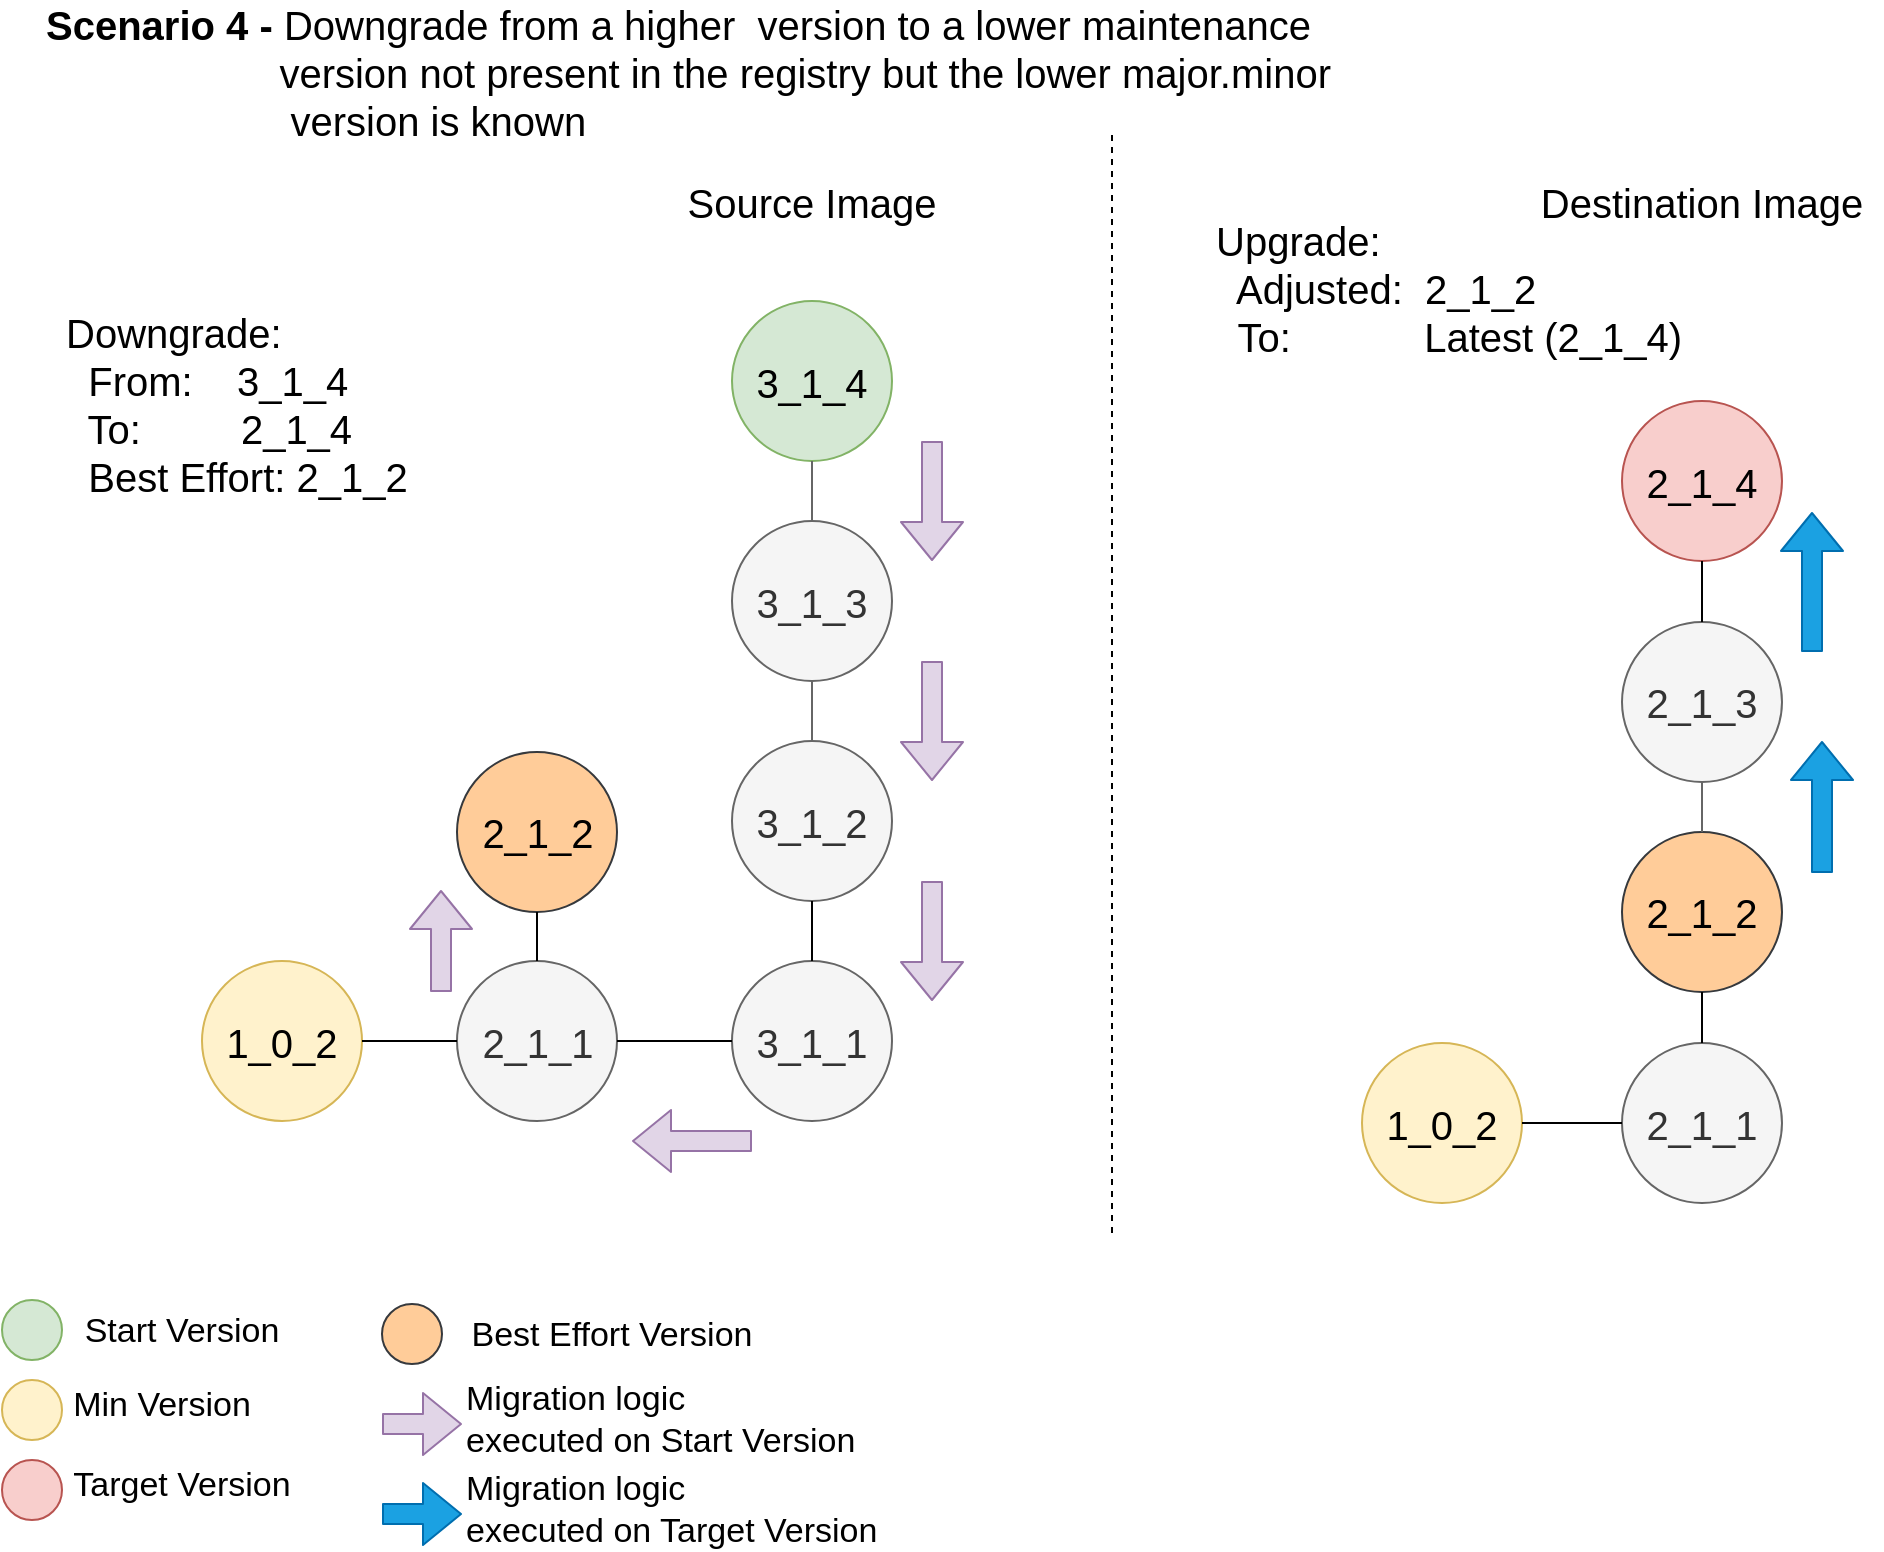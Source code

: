 <mxfile pages="1" version="11.2.5" type="device"><diagram id="9E1KUm-vGZgVrJ2iB9Vl" name="Page-1"><mxGraphModel dx="1102" dy="944" grid="1" gridSize="10" guides="1" tooltips="1" connect="1" arrows="1" fold="1" page="1" pageScale="1" pageWidth="1100" pageHeight="850" math="0" shadow="0"><root><mxCell id="0"/><mxCell id="1" parent="0"/><mxCell id="Z88FInItlsHQhRWIjukK-1" value="&lt;font style=&quot;font-size: 20px&quot;&gt;2_1_1&lt;/font&gt;" style="ellipse;whiteSpace=wrap;html=1;aspect=fixed;shadow=0;fillColor=#f5f5f5;strokeColor=#666666;fontColor=#333333;" parent="1" vertex="1"><mxGeometry x="267.5" y="514.5" width="80" height="80" as="geometry"/></mxCell><mxCell id="Z88FInItlsHQhRWIjukK-3" value="&lt;font style=&quot;font-size: 20px&quot;&gt;3_1_1&lt;/font&gt;" style="ellipse;whiteSpace=wrap;html=1;aspect=fixed;shadow=0;fillColor=#f5f5f5;strokeColor=#666666;fontColor=#333333;" parent="1" vertex="1"><mxGeometry x="405" y="514.5" width="80" height="80" as="geometry"/></mxCell><mxCell id="Z88FInItlsHQhRWIjukK-10" value="&lt;font style=&quot;font-size: 20px&quot;&gt;3_1_2&lt;/font&gt;" style="ellipse;whiteSpace=wrap;html=1;aspect=fixed;shadow=0;fillColor=#f5f5f5;strokeColor=#666666;fontColor=#333333;" parent="1" vertex="1"><mxGeometry x="405" y="404.5" width="80" height="80" as="geometry"/></mxCell><mxCell id="Z88FInItlsHQhRWIjukK-11" value="&lt;font style=&quot;font-size: 20px&quot;&gt;3_1_3&lt;/font&gt;" style="ellipse;whiteSpace=wrap;html=1;aspect=fixed;shadow=0;fillColor=#f5f5f5;strokeColor=#666666;fontColor=#333333;" parent="1" vertex="1"><mxGeometry x="405" y="294.5" width="80" height="80" as="geometry"/></mxCell><mxCell id="Z88FInItlsHQhRWIjukK-12" value="&lt;font style=&quot;font-size: 20px&quot;&gt;3_1_4&lt;/font&gt;" style="ellipse;whiteSpace=wrap;html=1;aspect=fixed;shadow=0;fillColor=#d5e8d4;strokeColor=#82b366;" parent="1" vertex="1"><mxGeometry x="405" y="184.5" width="80" height="80" as="geometry"/></mxCell><mxCell id="Z88FInItlsHQhRWIjukK-17" value="" style="endArrow=none;html=1;exitX=1;exitY=0.5;exitDx=0;exitDy=0;" parent="1" source="Z88FInItlsHQhRWIjukK-1" target="Z88FInItlsHQhRWIjukK-3" edge="1"><mxGeometry width="50" height="50" relative="1" as="geometry"><mxPoint x="343" y="554.5" as="sourcePoint"/><mxPoint x="275.0" y="554.5" as="targetPoint"/></mxGeometry></mxCell><mxCell id="Z88FInItlsHQhRWIjukK-25" value="" style="endArrow=none;html=1;entryX=0.5;entryY=0;entryDx=0;entryDy=0;exitX=0.5;exitY=1;exitDx=0;exitDy=0;fillColor=#f5f5f5;strokeColor=#666666;" parent="1" source="Z88FInItlsHQhRWIjukK-12" target="Z88FInItlsHQhRWIjukK-11" edge="1"><mxGeometry width="50" height="50" relative="1" as="geometry"><mxPoint x="535" y="284.5" as="sourcePoint"/><mxPoint x="585" y="284.5" as="targetPoint"/></mxGeometry></mxCell><mxCell id="Z88FInItlsHQhRWIjukK-26" value="" style="endArrow=none;html=1;entryX=0.5;entryY=0;entryDx=0;entryDy=0;exitX=0.5;exitY=1;exitDx=0;exitDy=0;fillColor=#f5f5f5;strokeColor=#666666;" parent="1" source="Z88FInItlsHQhRWIjukK-11" target="Z88FInItlsHQhRWIjukK-10" edge="1"><mxGeometry width="50" height="50" relative="1" as="geometry"><mxPoint x="315" y="644.5" as="sourcePoint"/><mxPoint x="365" y="644.5" as="targetPoint"/></mxGeometry></mxCell><mxCell id="Z88FInItlsHQhRWIjukK-27" value="" style="endArrow=none;html=1;entryX=0.5;entryY=0;entryDx=0;entryDy=0;exitX=0.5;exitY=1;exitDx=0;exitDy=0;" parent="1" source="Z88FInItlsHQhRWIjukK-10" target="Z88FInItlsHQhRWIjukK-3" edge="1"><mxGeometry width="50" height="50" relative="1" as="geometry"><mxPoint x="325" y="654.5" as="sourcePoint"/><mxPoint x="375" y="654.5" as="targetPoint"/></mxGeometry></mxCell><mxCell id="Z88FInItlsHQhRWIjukK-32" value="" style="shape=flexArrow;endArrow=classic;html=1;fillColor=#e1d5e7;strokeColor=#9673a6;" parent="1" edge="1"><mxGeometry width="50" height="50" relative="1" as="geometry"><mxPoint x="505" y="254.5" as="sourcePoint"/><mxPoint x="505" y="314.5" as="targetPoint"/></mxGeometry></mxCell><mxCell id="Z88FInItlsHQhRWIjukK-38" value="&lt;font style=&quot;font-size: 20px&quot;&gt;Downgrade:&lt;br&gt;&amp;nbsp; From:&amp;nbsp; &amp;nbsp; 3_1_4&lt;br&gt;&amp;nbsp; To:&amp;nbsp; &amp;nbsp; &amp;nbsp; &amp;nbsp; &amp;nbsp;2_1_4&lt;br&gt;&amp;nbsp; Best Effort: 2_1_2&lt;br&gt;&lt;/font&gt;" style="text;html=1;strokeColor=none;fillColor=none;align=left;verticalAlign=middle;whiteSpace=wrap;rounded=0;shadow=0;" parent="1" vertex="1"><mxGeometry x="70" y="180" width="200" height="111" as="geometry"/></mxCell><mxCell id="Z88FInItlsHQhRWIjukK-40" value="" style="shape=flexArrow;endArrow=classic;html=1;fillColor=#e1d5e7;strokeColor=#9673a6;" parent="1" edge="1"><mxGeometry width="50" height="50" relative="1" as="geometry"><mxPoint x="505" y="364.5" as="sourcePoint"/><mxPoint x="505" y="424.5" as="targetPoint"/></mxGeometry></mxCell><mxCell id="Z88FInItlsHQhRWIjukK-41" value="" style="shape=flexArrow;endArrow=classic;html=1;fillColor=#e1d5e7;strokeColor=#9673a6;" parent="1" edge="1"><mxGeometry width="50" height="50" relative="1" as="geometry"><mxPoint x="505" y="474.5" as="sourcePoint"/><mxPoint x="505" y="534.5" as="targetPoint"/></mxGeometry></mxCell><mxCell id="nQ3EJKVobmjsmFLbN_a_-1" value="" style="endArrow=none;dashed=1;html=1;" parent="1" edge="1"><mxGeometry width="50" height="50" relative="1" as="geometry"><mxPoint x="595" y="650.5" as="sourcePoint"/><mxPoint x="595" y="98.5" as="targetPoint"/></mxGeometry></mxCell><mxCell id="nQ3EJKVobmjsmFLbN_a_-2" value="&lt;font style=&quot;font-size: 20px&quot;&gt;1_0_2&lt;/font&gt;" style="ellipse;whiteSpace=wrap;html=1;aspect=fixed;shadow=0;fillColor=#fff2cc;strokeColor=#d6b656;" parent="1" vertex="1"><mxGeometry x="720" y="555.5" width="80" height="80" as="geometry"/></mxCell><mxCell id="nQ3EJKVobmjsmFLbN_a_-3" value="&lt;font style=&quot;font-size: 20px&quot;&gt;2_1_1&lt;/font&gt;" style="ellipse;whiteSpace=wrap;html=1;aspect=fixed;shadow=0;fillColor=#f5f5f5;strokeColor=#666666;fontColor=#333333;" parent="1" vertex="1"><mxGeometry x="850" y="555.5" width="80" height="80" as="geometry"/></mxCell><mxCell id="nQ3EJKVobmjsmFLbN_a_-5" value="&lt;font style=&quot;font-size: 20px&quot;&gt;2_1_2&lt;/font&gt;" style="ellipse;whiteSpace=wrap;html=1;aspect=fixed;shadow=0;fillColor=#ffcc99;strokeColor=#36393d;" parent="1" vertex="1"><mxGeometry x="850" y="450" width="80" height="80" as="geometry"/></mxCell><mxCell id="nQ3EJKVobmjsmFLbN_a_-6" value="&lt;font style=&quot;font-size: 20px&quot;&gt;2_1_3&lt;/font&gt;" style="ellipse;whiteSpace=wrap;html=1;aspect=fixed;shadow=0;fillColor=#f5f5f5;strokeColor=#666666;fontColor=#333333;" parent="1" vertex="1"><mxGeometry x="850" y="345" width="80" height="80" as="geometry"/></mxCell><mxCell id="nQ3EJKVobmjsmFLbN_a_-10" value="" style="endArrow=none;html=1;entryX=0;entryY=0.5;entryDx=0;entryDy=0;exitX=1;exitY=0.5;exitDx=0;exitDy=0;" parent="1" source="nQ3EJKVobmjsmFLbN_a_-2" target="nQ3EJKVobmjsmFLbN_a_-3" edge="1"><mxGeometry width="50" height="50" relative="1" as="geometry"><mxPoint x="810" y="595.5" as="sourcePoint"/><mxPoint x="740" y="660" as="targetPoint"/></mxGeometry></mxCell><mxCell id="nQ3EJKVobmjsmFLbN_a_-12" value="" style="endArrow=none;html=1;entryX=0.5;entryY=0;entryDx=0;entryDy=0;exitX=0.5;exitY=1;exitDx=0;exitDy=0;" parent="1" source="nQ3EJKVobmjsmFLbN_a_-5" target="nQ3EJKVobmjsmFLbN_a_-3" edge="1"><mxGeometry width="50" height="50" relative="1" as="geometry"><mxPoint x="890" y="540" as="sourcePoint"/><mxPoint x="940" y="540" as="targetPoint"/></mxGeometry></mxCell><mxCell id="nQ3EJKVobmjsmFLbN_a_-13" value="" style="endArrow=none;html=1;entryX=0.5;entryY=1;entryDx=0;entryDy=0;exitX=0.5;exitY=0;exitDx=0;exitDy=0;fillColor=#f5f5f5;strokeColor=#666666;" parent="1" source="nQ3EJKVobmjsmFLbN_a_-5" target="nQ3EJKVobmjsmFLbN_a_-6" edge="1"><mxGeometry width="50" height="50" relative="1" as="geometry"><mxPoint x="750" y="470" as="sourcePoint"/><mxPoint x="800" y="470" as="targetPoint"/></mxGeometry></mxCell><mxCell id="nQ3EJKVobmjsmFLbN_a_-18" value="&lt;font style=&quot;font-size: 20px&quot;&gt;Upgrade:&lt;br&gt;&amp;nbsp; Adjusted:&amp;nbsp; 2_1_2&lt;br&gt;&amp;nbsp; To:&amp;nbsp; &amp;nbsp; &amp;nbsp; &amp;nbsp; &amp;nbsp; &amp;nbsp; Latest (2_1_4)&lt;br&gt;&amp;nbsp; &amp;nbsp;&lt;br&gt;&lt;/font&gt;" style="text;html=1;strokeColor=none;fillColor=none;align=left;verticalAlign=middle;whiteSpace=wrap;rounded=0;shadow=0;" parent="1" vertex="1"><mxGeometry x="645" y="144.5" width="250" height="90" as="geometry"/></mxCell><mxCell id="nQ3EJKVobmjsmFLbN_a_-21" value="&lt;font style=&quot;font-size: 20px&quot;&gt;Source Image&lt;/font&gt;" style="text;html=1;strokeColor=none;fillColor=none;align=center;verticalAlign=middle;whiteSpace=wrap;rounded=0;" parent="1" vertex="1"><mxGeometry x="355" y="124.5" width="180" height="20" as="geometry"/></mxCell><mxCell id="nQ3EJKVobmjsmFLbN_a_-24" value="&lt;font style=&quot;font-size: 20px&quot;&gt;Destination Image&lt;/font&gt;" style="text;html=1;strokeColor=none;fillColor=none;align=center;verticalAlign=middle;whiteSpace=wrap;rounded=0;" parent="1" vertex="1"><mxGeometry x="800" y="124.5" width="180" height="20" as="geometry"/></mxCell><mxCell id="nQ3EJKVobmjsmFLbN_a_-28" value="" style="shape=flexArrow;endArrow=classic;html=1;fillColor=#1ba1e2;strokeColor=#006EAF;" parent="1" edge="1"><mxGeometry width="50" height="50" relative="1" as="geometry"><mxPoint x="950" y="470.5" as="sourcePoint"/><mxPoint x="950" y="404.5" as="targetPoint"/></mxGeometry></mxCell><mxCell id="vxwoFk54VbrX-TVy_X-_-1" value="" style="shape=flexArrow;endArrow=classic;html=1;fillColor=#e1d5e7;strokeColor=#9673a6;" parent="1" edge="1"><mxGeometry width="50" height="50" relative="1" as="geometry"><mxPoint x="259.5" y="530" as="sourcePoint"/><mxPoint x="259.5" y="479" as="targetPoint"/></mxGeometry></mxCell><mxCell id="f2lQbcJlYjvjpAZSG_wY-1" value="" style="ellipse;whiteSpace=wrap;html=1;aspect=fixed;fillColor=#d5e8d4;strokeColor=#82b366;" parent="1" vertex="1"><mxGeometry x="40" y="684" width="30" height="30" as="geometry"/></mxCell><mxCell id="f2lQbcJlYjvjpAZSG_wY-2" value="Start Version" style="text;html=1;strokeColor=none;fillColor=none;align=center;verticalAlign=middle;whiteSpace=wrap;rounded=0;fontSize=17;" parent="1" vertex="1"><mxGeometry x="80" y="682" width="100" height="35" as="geometry"/></mxCell><mxCell id="f2lQbcJlYjvjpAZSG_wY-3" value="" style="ellipse;whiteSpace=wrap;html=1;aspect=fixed;fillColor=#fff2cc;strokeColor=#d6b656;" parent="1" vertex="1"><mxGeometry x="40" y="724" width="30" height="30" as="geometry"/></mxCell><mxCell id="f2lQbcJlYjvjpAZSG_wY-4" value="Min Version" style="text;html=1;strokeColor=none;fillColor=none;align=center;verticalAlign=middle;whiteSpace=wrap;rounded=0;fontSize=17;" parent="1" vertex="1"><mxGeometry x="70" y="719" width="100" height="35" as="geometry"/></mxCell><mxCell id="f2lQbcJlYjvjpAZSG_wY-5" value="" style="ellipse;whiteSpace=wrap;html=1;aspect=fixed;fillColor=#f8cecc;strokeColor=#b85450;" parent="1" vertex="1"><mxGeometry x="40" y="764" width="30" height="30" as="geometry"/></mxCell><mxCell id="f2lQbcJlYjvjpAZSG_wY-6" value="Target Version" style="text;html=1;strokeColor=none;fillColor=none;align=center;verticalAlign=middle;whiteSpace=wrap;rounded=0;fontSize=17;" parent="1" vertex="1"><mxGeometry x="70" y="759" width="120" height="35" as="geometry"/></mxCell><mxCell id="f2lQbcJlYjvjpAZSG_wY-7" value="" style="shape=flexArrow;endArrow=classic;html=1;fillColor=#e1d5e7;strokeColor=#9673a6;" parent="1" edge="1"><mxGeometry width="50" height="50" relative="1" as="geometry"><mxPoint x="230" y="746" as="sourcePoint"/><mxPoint x="270" y="746" as="targetPoint"/></mxGeometry></mxCell><mxCell id="f2lQbcJlYjvjpAZSG_wY-8" value="Migration logic &lt;br&gt;executed on Start Version" style="text;html=1;strokeColor=none;fillColor=none;align=left;verticalAlign=middle;whiteSpace=wrap;rounded=0;fontSize=17;" parent="1" vertex="1"><mxGeometry x="270" y="726" width="310" height="35" as="geometry"/></mxCell><mxCell id="f2lQbcJlYjvjpAZSG_wY-9" value="" style="shape=flexArrow;endArrow=classic;html=1;fillColor=#1ba1e2;strokeColor=#006EAF;" parent="1" edge="1"><mxGeometry width="50" height="50" relative="1" as="geometry"><mxPoint x="230" y="791" as="sourcePoint"/><mxPoint x="270" y="791" as="targetPoint"/></mxGeometry></mxCell><mxCell id="f2lQbcJlYjvjpAZSG_wY-10" value="Migration logic &lt;br&gt;executed on Target Version" style="text;html=1;strokeColor=none;fillColor=none;align=left;verticalAlign=middle;whiteSpace=wrap;rounded=0;fontSize=17;" parent="1" vertex="1"><mxGeometry x="270" y="771" width="310" height="35" as="geometry"/></mxCell><mxCell id="_y8AkfmS0SeXPUdcSUgY-2" value="&lt;font style=&quot;font-size: 20px&quot;&gt;&lt;b&gt;Scenario 4 - &lt;/b&gt;Downgrade from a higher&amp;nbsp; version to a lower maintenance&amp;nbsp; &amp;nbsp; &amp;nbsp; &amp;nbsp; &amp;nbsp; &amp;nbsp; &amp;nbsp; &amp;nbsp; &amp;nbsp; &amp;nbsp; &amp;nbsp; &amp;nbsp; &amp;nbsp; &amp;nbsp;version not present in the registry but the lower major.minor&lt;br&gt;&amp;nbsp; &amp;nbsp; &amp;nbsp; &amp;nbsp; &amp;nbsp; &amp;nbsp; &amp;nbsp; &amp;nbsp; &amp;nbsp; &amp;nbsp; &amp;nbsp; version is known&lt;/font&gt;" style="text;html=1;strokeColor=none;fillColor=none;align=left;verticalAlign=middle;whiteSpace=wrap;rounded=0;" parent="1" vertex="1"><mxGeometry x="60" y="60" width="670" height="20" as="geometry"/></mxCell><mxCell id="_y8AkfmS0SeXPUdcSUgY-7" value="" style="shape=flexArrow;endArrow=classic;html=1;fillColor=#1ba1e2;strokeColor=#006EAF;" parent="1" edge="1"><mxGeometry width="50" height="50" relative="1" as="geometry"><mxPoint x="945" y="360" as="sourcePoint"/><mxPoint x="945" y="290" as="targetPoint"/></mxGeometry></mxCell><mxCell id="NDy4h4xFK8BIJw1gBcAO-2" value="" style="ellipse;whiteSpace=wrap;html=1;aspect=fixed;fillColor=#ffcc99;strokeColor=#36393d;" parent="1" vertex="1"><mxGeometry x="230" y="686" width="30" height="30" as="geometry"/></mxCell><mxCell id="NDy4h4xFK8BIJw1gBcAO-3" value="Best Effort Version" style="text;html=1;strokeColor=none;fillColor=none;align=center;verticalAlign=middle;whiteSpace=wrap;rounded=0;fontSize=17;" parent="1" vertex="1"><mxGeometry x="270" y="684" width="150" height="35" as="geometry"/></mxCell><mxCell id="xRph02bADE3ueh20qJ-G-1" value="&lt;font style=&quot;font-size: 20px&quot;&gt;1_0_2&lt;/font&gt;" style="ellipse;whiteSpace=wrap;html=1;aspect=fixed;shadow=0;fillColor=#fff2cc;strokeColor=#d6b656;" parent="1" vertex="1"><mxGeometry x="140" y="514.5" width="80" height="80" as="geometry"/></mxCell><mxCell id="xRph02bADE3ueh20qJ-G-2" value="&lt;font style=&quot;font-size: 20px&quot;&gt;2_1_2&lt;/font&gt;" style="ellipse;whiteSpace=wrap;html=1;aspect=fixed;shadow=0;fillColor=#ffcc99;strokeColor=#36393d;" parent="1" vertex="1"><mxGeometry x="267.5" y="410" width="80" height="80" as="geometry"/></mxCell><mxCell id="xRph02bADE3ueh20qJ-G-3" value="" style="endArrow=none;html=1;entryX=0.5;entryY=1;entryDx=0;entryDy=0;exitX=0.5;exitY=0;exitDx=0;exitDy=0;" parent="1" source="Z88FInItlsHQhRWIjukK-1" target="xRph02bADE3ueh20qJ-G-2" edge="1"><mxGeometry width="50" height="50" relative="1" as="geometry"><mxPoint x="140" y="880" as="sourcePoint"/><mxPoint x="190" y="830" as="targetPoint"/></mxGeometry></mxCell><mxCell id="xRph02bADE3ueh20qJ-G-4" value="" style="endArrow=none;html=1;entryX=1;entryY=0.5;entryDx=0;entryDy=0;exitX=0;exitY=0.5;exitDx=0;exitDy=0;" parent="1" source="Z88FInItlsHQhRWIjukK-1" target="xRph02bADE3ueh20qJ-G-1" edge="1"><mxGeometry width="50" height="50" relative="1" as="geometry"><mxPoint x="140" y="880" as="sourcePoint"/><mxPoint x="220" y="554.5" as="targetPoint"/></mxGeometry></mxCell><mxCell id="EvpaoBOkrezJExcQWZrj-3" value="&lt;font style=&quot;font-size: 20px&quot;&gt;2_1_4&lt;/font&gt;" style="ellipse;whiteSpace=wrap;html=1;aspect=fixed;shadow=0;fillColor=#f8cecc;strokeColor=#b85450;" parent="1" vertex="1"><mxGeometry x="850" y="234.5" width="80" height="80" as="geometry"/></mxCell><mxCell id="EvpaoBOkrezJExcQWZrj-5" value="" style="shape=flexArrow;endArrow=classic;html=1;fillColor=#e1d5e7;strokeColor=#9673a6;" parent="1" edge="1"><mxGeometry width="50" height="50" relative="1" as="geometry"><mxPoint x="415" y="604.5" as="sourcePoint"/><mxPoint x="355" y="604.5" as="targetPoint"/></mxGeometry></mxCell><mxCell id="EvpaoBOkrezJExcQWZrj-6" value="" style="endArrow=none;html=1;entryX=0.5;entryY=1;entryDx=0;entryDy=0;exitX=0.5;exitY=0;exitDx=0;exitDy=0;" parent="1" source="nQ3EJKVobmjsmFLbN_a_-6" target="EvpaoBOkrezJExcQWZrj-3" edge="1"><mxGeometry width="50" height="50" relative="1" as="geometry"><mxPoint x="40" y="880" as="sourcePoint"/><mxPoint x="90" y="830" as="targetPoint"/></mxGeometry></mxCell></root></mxGraphModel></diagram></mxfile>